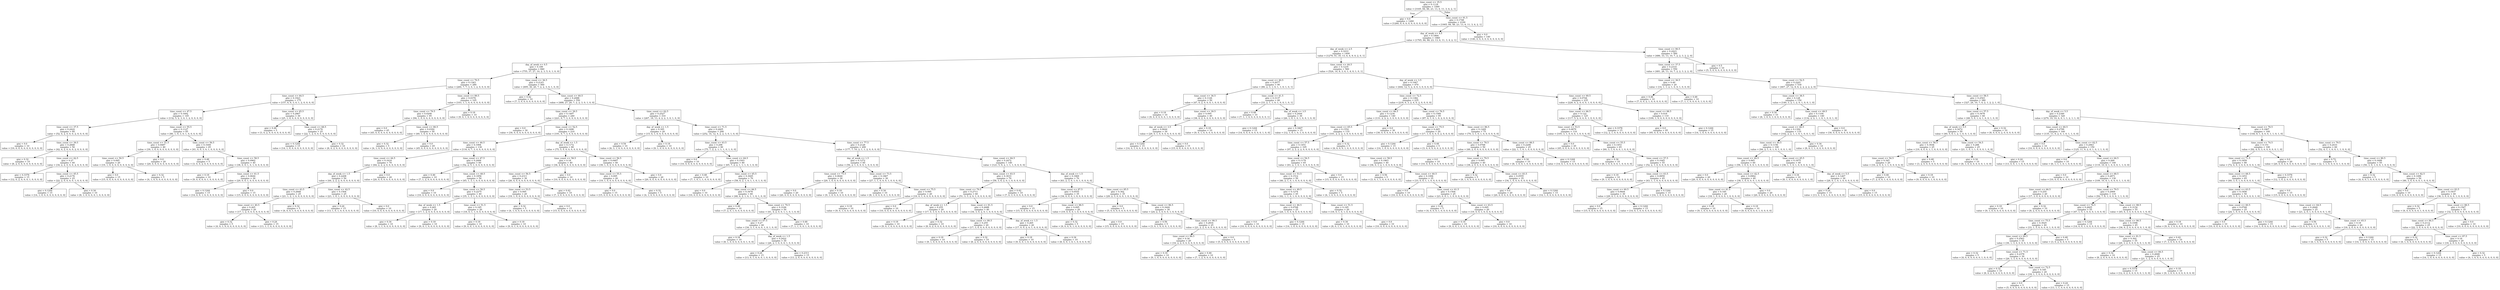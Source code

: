 digraph Tree {
node [shape=box] ;
0 [label="time_count <= 35.5\ngini = 0.1118\nsamples = 3360\nvalue = [3165, 84, 48, 23, 13, 6, 11, 3, 4, 2, 1]"] ;
1 [label="gini = 0.0\nsamples = 1260\nvalue = [1260, 0, 0, 0, 0, 0, 0, 0, 0, 0, 0]"] ;
0 -> 1 [labeldistance=2.5, labelangle=45, headlabel="True"] ;
2 [label="time_count <= 91.5\ngini = 0.1748\nsamples = 2100\nvalue = [1905, 84, 48, 23, 13, 6, 11, 3, 4, 2, 1]"] ;
0 -> 2 [labeldistance=2.5, labelangle=-45, headlabel="False"] ;
3 [label="day_of_week <= 4.5\ngini = 0.1864\nsamples = 1960\nvalue = [1765, 84, 48, 23, 13, 6, 11, 3, 4, 2, 1]"] ;
2 -> 3 ;
4 [label="day_of_week <= 2.5\ngini = 0.1633\nsamples = 1400\nvalue = [1279, 51, 35, 13, 6, 4, 9, 0, 2, 0, 1]"] ;
3 -> 4 ;
5 [label="day_of_week <= 0.5\ngini = 0.189\nsamples = 840\nvalue = [755, 37, 27, 10, 2, 3, 5, 0, 1, 0, 0]"] ;
4 -> 5 ;
6 [label="time_count <= 70.5\ngini = 0.1363\nsamples = 280\nvalue = [260, 7, 7, 3, 0, 1, 2, 0, 0, 0, 0]"] ;
5 -> 6 ;
7 [label="time_count <= 64.5\ngini = 0.1923\nsamples = 175\nvalue = [157, 6, 6, 3, 0, 1, 2, 0, 0, 0, 0]"] ;
6 -> 7 ;
8 [label="time_count <= 47.5\ngini = 0.1692\nsamples = 145\nvalue = [132, 5, 2, 3, 0, 1, 2, 0, 0, 0, 0]"] ;
7 -> 8 ;
9 [label="time_count <= 37.5\ngini = 0.2422\nsamples = 60\nvalue = [52, 4, 2, 0, 0, 0, 2, 0, 0, 0, 0]"] ;
8 -> 9 ;
10 [label="gini = 0.0\nsamples = 10\nvalue = [10, 0, 0, 0, 0, 0, 0, 0, 0, 0, 0]"] ;
9 -> 10 ;
11 [label="time_count <= 39.5\ngini = 0.2848\nsamples = 50\nvalue = [42, 4, 2, 0, 0, 0, 2, 0, 0, 0, 0]"] ;
9 -> 11 ;
12 [label="gini = 0.32\nsamples = 10\nvalue = [8, 2, 0, 0, 0, 0, 0, 0, 0, 0, 0]"] ;
11 -> 12 ;
13 [label="time_count <= 42.5\ngini = 0.27\nsamples = 40\nvalue = [34, 2, 2, 0, 0, 0, 2, 0, 0, 0, 0]"] ;
11 -> 13 ;
14 [label="gini = 0.3378\nsamples = 15\nvalue = [12, 0, 2, 0, 0, 0, 1, 0, 0, 0, 0]"] ;
13 -> 14 ;
15 [label="time_count <= 45.5\ngini = 0.2176\nsamples = 25\nvalue = [22, 2, 0, 0, 0, 0, 1, 0, 0, 0, 0]"] ;
13 -> 15 ;
16 [label="gini = 0.1244\nsamples = 15\nvalue = [14, 1, 0, 0, 0, 0, 0, 0, 0, 0, 0]"] ;
15 -> 16 ;
17 [label="gini = 0.34\nsamples = 10\nvalue = [8, 1, 0, 0, 0, 0, 1, 0, 0, 0, 0]"] ;
15 -> 17 ;
18 [label="time_count <= 55.5\ngini = 0.1127\nsamples = 85\nvalue = [80, 1, 0, 3, 0, 1, 0, 0, 0, 0, 0]"] ;
8 -> 18 ;
19 [label="time_count <= 51.5\ngini = 0.0487\nsamples = 40\nvalue = [39, 1, 0, 0, 0, 0, 0, 0, 0, 0, 0]"] ;
18 -> 19 ;
20 [label="time_count <= 50.5\ngini = 0.095\nsamples = 20\nvalue = [19, 1, 0, 0, 0, 0, 0, 0, 0, 0, 0]"] ;
19 -> 20 ;
21 [label="gini = 0.0\nsamples = 15\nvalue = [15, 0, 0, 0, 0, 0, 0, 0, 0, 0, 0]"] ;
20 -> 21 ;
22 [label="gini = 0.32\nsamples = 5\nvalue = [4, 1, 0, 0, 0, 0, 0, 0, 0, 0, 0]"] ;
20 -> 22 ;
23 [label="gini = 0.0\nsamples = 20\nvalue = [20, 0, 0, 0, 0, 0, 0, 0, 0, 0, 0]"] ;
19 -> 23 ;
24 [label="time_count <= 56.5\ngini = 0.1649\nsamples = 45\nvalue = [41, 0, 0, 3, 0, 1, 0, 0, 0, 0, 0]"] ;
18 -> 24 ;
25 [label="gini = 0.48\nsamples = 5\nvalue = [3, 0, 0, 2, 0, 0, 0, 0, 0, 0, 0]"] ;
24 -> 25 ;
26 [label="time_count <= 58.5\ngini = 0.0962\nsamples = 40\nvalue = [38, 0, 0, 1, 0, 1, 0, 0, 0, 0, 0]"] ;
24 -> 26 ;
27 [label="gini = 0.18\nsamples = 10\nvalue = [9, 0, 0, 0, 0, 1, 0, 0, 0, 0, 0]"] ;
26 -> 27 ;
28 [label="time_count <= 61.5\ngini = 0.0644\nsamples = 30\nvalue = [29, 0, 0, 1, 0, 0, 0, 0, 0, 0, 0]"] ;
26 -> 28 ;
29 [label="gini = 0.1244\nsamples = 15\nvalue = [14, 0, 0, 1, 0, 0, 0, 0, 0, 0, 0]"] ;
28 -> 29 ;
30 [label="gini = 0.0\nsamples = 15\nvalue = [15, 0, 0, 0, 0, 0, 0, 0, 0, 0, 0]"] ;
28 -> 30 ;
31 [label="time_count <= 65.5\ngini = 0.2867\nsamples = 30\nvalue = [25, 1, 4, 0, 0, 0, 0, 0, 0, 0, 0]"] ;
7 -> 31 ;
32 [label="gini = 0.48\nsamples = 5\nvalue = [3, 0, 2, 0, 0, 0, 0, 0, 0, 0, 0]"] ;
31 -> 32 ;
33 [label="time_count <= 68.5\ngini = 0.2176\nsamples = 25\nvalue = [22, 1, 2, 0, 0, 0, 0, 0, 0, 0, 0]"] ;
31 -> 33 ;
34 [label="gini = 0.1244\nsamples = 15\nvalue = [14, 1, 0, 0, 0, 0, 0, 0, 0, 0, 0]"] ;
33 -> 34 ;
35 [label="gini = 0.32\nsamples = 10\nvalue = [8, 0, 2, 0, 0, 0, 0, 0, 0, 0, 0]"] ;
33 -> 35 ;
36 [label="time_count <= 89.5\ngini = 0.0376\nsamples = 105\nvalue = [103, 1, 1, 0, 0, 0, 0, 0, 0, 0, 0]"] ;
6 -> 36 ;
37 [label="time_count <= 79.5\ngini = 0.0208\nsamples = 95\nvalue = [94, 1, 0, 0, 0, 0, 0, 0, 0, 0, 0]"] ;
36 -> 37 ;
38 [label="gini = 0.0\nsamples = 45\nvalue = [45, 0, 0, 0, 0, 0, 0, 0, 0, 0, 0]"] ;
37 -> 38 ;
39 [label="time_count <= 80.5\ngini = 0.0392\nsamples = 50\nvalue = [49, 1, 0, 0, 0, 0, 0, 0, 0, 0, 0]"] ;
37 -> 39 ;
40 [label="gini = 0.32\nsamples = 5\nvalue = [4, 1, 0, 0, 0, 0, 0, 0, 0, 0, 0]"] ;
39 -> 40 ;
41 [label="gini = 0.0\nsamples = 45\nvalue = [45, 0, 0, 0, 0, 0, 0, 0, 0, 0, 0]"] ;
39 -> 41 ;
42 [label="gini = 0.18\nsamples = 10\nvalue = [9, 0, 1, 0, 0, 0, 0, 0, 0, 0, 0]"] ;
36 -> 42 ;
43 [label="time_count <= 36.5\ngini = 0.2143\nsamples = 560\nvalue = [495, 30, 20, 7, 2, 2, 3, 0, 1, 0, 0]"] ;
5 -> 43 ;
44 [label="gini = 0.42\nsamples = 10\nvalue = [7, 3, 0, 0, 0, 0, 0, 0, 0, 0, 0]"] ;
43 -> 44 ;
45 [label="time_count <= 60.5\ngini = 0.2088\nsamples = 550\nvalue = [488, 27, 20, 7, 2, 2, 3, 0, 1, 0, 0]"] ;
43 -> 45 ;
46 [label="time_count <= 39.5\ngini = 0.1497\nsamples = 240\nvalue = [221, 9, 7, 3, 0, 0, 0, 0, 0, 0, 0]"] ;
45 -> 46 ;
47 [label="gini = 0.0\nsamples = 30\nvalue = [30, 0, 0, 0, 0, 0, 0, 0, 0, 0, 0]"] ;
46 -> 47 ;
48 [label="time_count <= 52.5\ngini = 0.1696\nsamples = 210\nvalue = [191, 9, 7, 3, 0, 0, 0, 0, 0, 0, 0]"] ;
46 -> 48 ;
49 [label="time_count <= 46.5\ngini = 0.1994\nsamples = 130\nvalue = [116, 4, 7, 3, 0, 0, 0, 0, 0, 0, 0]"] ;
48 -> 49 ;
50 [label="time_count <= 44.5\ngini = 0.1616\nsamples = 70\nvalue = [64, 2, 2, 2, 0, 0, 0, 0, 0, 0, 0]"] ;
49 -> 50 ;
51 [label="day_of_week <= 1.5\ngini = 0.2208\nsamples = 50\nvalue = [44, 2, 2, 2, 0, 0, 0, 0, 0, 0, 0]"] ;
50 -> 51 ;
52 [label="time_count <= 43.5\ngini = 0.2848\nsamples = 25\nvalue = [21, 1, 2, 1, 0, 0, 0, 0, 0, 0, 0]"] ;
51 -> 52 ;
53 [label="time_count <= 40.5\ngini = 0.265\nsamples = 20\nvalue = [17, 1, 2, 0, 0, 0, 0, 0, 0, 0, 0]"] ;
52 -> 53 ;
54 [label="gini = 0.32\nsamples = 5\nvalue = [4, 0, 1, 0, 0, 0, 0, 0, 0, 0, 0]"] ;
53 -> 54 ;
55 [label="gini = 0.24\nsamples = 15\nvalue = [13, 1, 1, 0, 0, 0, 0, 0, 0, 0, 0]"] ;
53 -> 55 ;
56 [label="gini = 0.32\nsamples = 5\nvalue = [4, 0, 0, 1, 0, 0, 0, 0, 0, 0, 0]"] ;
52 -> 56 ;
57 [label="time_count <= 42.5\ngini = 0.1504\nsamples = 25\nvalue = [23, 1, 0, 1, 0, 0, 0, 0, 0, 0, 0]"] ;
51 -> 57 ;
58 [label="gini = 0.24\nsamples = 15\nvalue = [13, 1, 0, 1, 0, 0, 0, 0, 0, 0, 0]"] ;
57 -> 58 ;
59 [label="gini = 0.0\nsamples = 10\nvalue = [10, 0, 0, 0, 0, 0, 0, 0, 0, 0, 0]"] ;
57 -> 59 ;
60 [label="gini = 0.0\nsamples = 20\nvalue = [20, 0, 0, 0, 0, 0, 0, 0, 0, 0, 0]"] ;
50 -> 60 ;
61 [label="time_count <= 47.5\ngini = 0.2406\nsamples = 60\nvalue = [52, 2, 5, 1, 0, 0, 0, 0, 0, 0, 0]"] ;
49 -> 61 ;
62 [label="gini = 0.46\nsamples = 10\nvalue = [7, 1, 2, 0, 0, 0, 0, 0, 0, 0, 0]"] ;
61 -> 62 ;
63 [label="time_count <= 48.5\ngini = 0.1856\nsamples = 50\nvalue = [45, 1, 3, 1, 0, 0, 0, 0, 0, 0, 0]"] ;
61 -> 63 ;
64 [label="gini = 0.0\nsamples = 10\nvalue = [10, 0, 0, 0, 0, 0, 0, 0, 0, 0, 0]"] ;
63 -> 64 ;
65 [label="time_count <= 50.5\ngini = 0.2275\nsamples = 40\nvalue = [35, 1, 3, 1, 0, 0, 0, 0, 0, 0, 0]"] ;
63 -> 65 ;
66 [label="day_of_week <= 1.5\ngini = 0.265\nsamples = 20\nvalue = [17, 1, 2, 0, 0, 0, 0, 0, 0, 0, 0]"] ;
65 -> 66 ;
67 [label="gini = 0.34\nsamples = 10\nvalue = [8, 1, 1, 0, 0, 0, 0, 0, 0, 0, 0]"] ;
66 -> 67 ;
68 [label="gini = 0.18\nsamples = 10\nvalue = [9, 0, 1, 0, 0, 0, 0, 0, 0, 0, 0]"] ;
66 -> 68 ;
69 [label="time_count <= 51.5\ngini = 0.185\nsamples = 20\nvalue = [18, 0, 1, 1, 0, 0, 0, 0, 0, 0, 0]"] ;
65 -> 69 ;
70 [label="gini = 0.18\nsamples = 10\nvalue = [9, 0, 0, 1, 0, 0, 0, 0, 0, 0, 0]"] ;
69 -> 70 ;
71 [label="gini = 0.18\nsamples = 10\nvalue = [9, 0, 1, 0, 0, 0, 0, 0, 0, 0, 0]"] ;
69 -> 71 ;
72 [label="day_of_week <= 1.5\ngini = 0.1172\nsamples = 80\nvalue = [75, 5, 0, 0, 0, 0, 0, 0, 0, 0, 0]"] ;
48 -> 72 ;
73 [label="time_count <= 58.5\ngini = 0.18\nsamples = 40\nvalue = [36, 4, 0, 0, 0, 0, 0, 0, 0, 0, 0]"] ;
72 -> 73 ;
74 [label="time_count <= 56.5\ngini = 0.2311\nsamples = 30\nvalue = [26, 4, 0, 0, 0, 0, 0, 0, 0, 0, 0]"] ;
73 -> 74 ;
75 [label="time_count <= 53.5\ngini = 0.095\nsamples = 20\nvalue = [19, 1, 0, 0, 0, 0, 0, 0, 0, 0, 0]"] ;
74 -> 75 ;
76 [label="gini = 0.32\nsamples = 5\nvalue = [4, 1, 0, 0, 0, 0, 0, 0, 0, 0, 0]"] ;
75 -> 76 ;
77 [label="gini = 0.0\nsamples = 15\nvalue = [15, 0, 0, 0, 0, 0, 0, 0, 0, 0, 0]"] ;
75 -> 77 ;
78 [label="gini = 0.42\nsamples = 10\nvalue = [7, 3, 0, 0, 0, 0, 0, 0, 0, 0, 0]"] ;
74 -> 78 ;
79 [label="gini = 0.0\nsamples = 10\nvalue = [10, 0, 0, 0, 0, 0, 0, 0, 0, 0, 0]"] ;
73 -> 79 ;
80 [label="time_count <= 56.5\ngini = 0.0487\nsamples = 40\nvalue = [39, 1, 0, 0, 0, 0, 0, 0, 0, 0, 0]"] ;
72 -> 80 ;
81 [label="time_count <= 55.5\ngini = 0.095\nsamples = 20\nvalue = [19, 1, 0, 0, 0, 0, 0, 0, 0, 0, 0]"] ;
80 -> 81 ;
82 [label="gini = 0.0\nsamples = 15\nvalue = [15, 0, 0, 0, 0, 0, 0, 0, 0, 0, 0]"] ;
81 -> 82 ;
83 [label="gini = 0.32\nsamples = 5\nvalue = [4, 1, 0, 0, 0, 0, 0, 0, 0, 0, 0]"] ;
81 -> 83 ;
84 [label="gini = 0.0\nsamples = 20\nvalue = [20, 0, 0, 0, 0, 0, 0, 0, 0, 0, 0]"] ;
80 -> 84 ;
85 [label="time_count <= 62.5\ngini = 0.2527\nsamples = 310\nvalue = [267, 18, 13, 4, 2, 2, 3, 0, 1, 0, 0]"] ;
45 -> 85 ;
86 [label="day_of_week <= 1.5\ngini = 0.395\nsamples = 20\nvalue = [15, 4, 1, 0, 0, 0, 0, 0, 0, 0, 0]"] ;
85 -> 86 ;
87 [label="gini = 0.54\nsamples = 10\nvalue = [6, 3, 1, 0, 0, 0, 0, 0, 0, 0, 0]"] ;
86 -> 87 ;
88 [label="gini = 0.18\nsamples = 10\nvalue = [9, 1, 0, 0, 0, 0, 0, 0, 0, 0, 0]"] ;
86 -> 88 ;
89 [label="time_count <= 71.5\ngini = 0.2405\nsamples = 290\nvalue = [252, 14, 12, 4, 2, 2, 3, 0, 1, 0, 0]"] ;
85 -> 89 ;
90 [label="time_count <= 63.5\ngini = 0.298\nsamples = 90\nvalue = [75, 7, 2, 2, 1, 1, 1, 0, 1, 0, 0]"] ;
89 -> 90 ;
91 [label="gini = 0.0\nsamples = 10\nvalue = [10, 0, 0, 0, 0, 0, 0, 0, 0, 0, 0]"] ;
90 -> 91 ;
92 [label="time_count <= 64.5\ngini = 0.3303\nsamples = 80\nvalue = [65, 7, 2, 2, 1, 1, 1, 0, 1, 0, 0]"] ;
90 -> 92 ;
93 [label="gini = 0.48\nsamples = 10\nvalue = [7, 1, 0, 1, 1, 0, 0, 0, 0, 0, 0]"] ;
92 -> 93 ;
94 [label="time_count <= 65.5\ngini = 0.3045\nsamples = 70\nvalue = [58, 6, 2, 1, 0, 1, 1, 0, 1, 0, 0]"] ;
92 -> 94 ;
95 [label="gini = 0.0\nsamples = 10\nvalue = [10, 0, 0, 0, 0, 0, 0, 0, 0, 0, 0]"] ;
94 -> 95 ;
96 [label="time_count <= 66.5\ngini = 0.3478\nsamples = 60\nvalue = [48, 6, 2, 1, 0, 1, 1, 0, 1, 0, 0]"] ;
94 -> 96 ;
97 [label="gini = 0.46\nsamples = 10\nvalue = [7, 2, 0, 1, 0, 0, 0, 0, 0, 0, 0]"] ;
96 -> 97 ;
98 [label="time_count <= 70.5\ngini = 0.3184\nsamples = 50\nvalue = [41, 4, 2, 0, 0, 1, 1, 0, 1, 0, 0]"] ;
96 -> 98 ;
99 [label="time_count <= 67.5\ngini = 0.27\nsamples = 40\nvalue = [34, 3, 1, 0, 0, 0, 1, 0, 1, 0, 0]"] ;
98 -> 99 ;
100 [label="gini = 0.34\nsamples = 10\nvalue = [8, 1, 0, 0, 0, 0, 0, 0, 1, 0, 0]"] ;
99 -> 100 ;
101 [label="day_of_week <= 1.5\ngini = 0.2422\nsamples = 30\nvalue = [26, 2, 1, 0, 0, 0, 1, 0, 0, 0, 0]"] ;
99 -> 101 ;
102 [label="gini = 0.24\nsamples = 15\nvalue = [13, 0, 1, 0, 0, 0, 1, 0, 0, 0, 0]"] ;
101 -> 102 ;
103 [label="gini = 0.2311\nsamples = 15\nvalue = [13, 2, 0, 0, 0, 0, 0, 0, 0, 0, 0]"] ;
101 -> 103 ;
104 [label="gini = 0.48\nsamples = 10\nvalue = [7, 1, 1, 0, 0, 1, 0, 0, 0, 0, 0]"] ;
98 -> 104 ;
105 [label="time_count <= 77.5\ngini = 0.2128\nsamples = 200\nvalue = [177, 7, 10, 2, 1, 1, 2, 0, 0, 0, 0]"] ;
89 -> 105 ;
106 [label="day_of_week <= 1.5\ngini = 0.1272\nsamples = 60\nvalue = [56, 2, 1, 0, 0, 0, 1, 0, 0, 0, 0]"] ;
105 -> 106 ;
107 [label="time_count <= 75.5\ngini = 0.0644\nsamples = 30\nvalue = [29, 1, 0, 0, 0, 0, 0, 0, 0, 0, 0]"] ;
106 -> 107 ;
108 [label="gini = 0.0\nsamples = 20\nvalue = [20, 0, 0, 0, 0, 0, 0, 0, 0, 0, 0]"] ;
107 -> 108 ;
109 [label="gini = 0.18\nsamples = 10\nvalue = [9, 1, 0, 0, 0, 0, 0, 0, 0, 0, 0]"] ;
107 -> 109 ;
110 [label="time_count <= 73.5\ngini = 0.1867\nsamples = 30\nvalue = [27, 1, 1, 0, 0, 0, 1, 0, 0, 0, 0]"] ;
106 -> 110 ;
111 [label="gini = 0.34\nsamples = 10\nvalue = [8, 1, 0, 0, 0, 0, 1, 0, 0, 0, 0]"] ;
110 -> 111 ;
112 [label="time_count <= 75.5\ngini = 0.095\nsamples = 20\nvalue = [19, 0, 1, 0, 0, 0, 0, 0, 0, 0, 0]"] ;
110 -> 112 ;
113 [label="gini = 0.18\nsamples = 10\nvalue = [9, 0, 1, 0, 0, 0, 0, 0, 0, 0, 0]"] ;
112 -> 113 ;
114 [label="gini = 0.0\nsamples = 10\nvalue = [10, 0, 0, 0, 0, 0, 0, 0, 0, 0, 0]"] ;
112 -> 114 ;
115 [label="time_count <= 84.5\ngini = 0.2472\nsamples = 140\nvalue = [121, 5, 9, 2, 1, 1, 1, 0, 0, 0, 0]"] ;
105 -> 115 ;
116 [label="time_count <= 83.5\ngini = 0.3033\nsamples = 70\nvalue = [58, 3, 6, 2, 0, 1, 0, 0, 0, 0, 0]"] ;
115 -> 116 ;
117 [label="time_count <= 79.5\ngini = 0.2711\nsamples = 60\nvalue = [51, 3, 3, 2, 0, 1, 0, 0, 0, 0, 0]"] ;
116 -> 117 ;
118 [label="day_of_week <= 1.5\ngini = 0.255\nsamples = 20\nvalue = [17, 0, 3, 0, 0, 0, 0, 0, 0, 0, 0]"] ;
117 -> 118 ;
119 [label="gini = 0.18\nsamples = 10\nvalue = [9, 0, 1, 0, 0, 0, 0, 0, 0, 0, 0]"] ;
118 -> 119 ;
120 [label="gini = 0.32\nsamples = 10\nvalue = [8, 0, 2, 0, 0, 0, 0, 0, 0, 0, 0]"] ;
118 -> 120 ;
121 [label="time_count <= 81.5\ngini = 0.2688\nsamples = 40\nvalue = [34, 3, 0, 2, 0, 1, 0, 0, 0, 0, 0]"] ;
117 -> 121 ;
122 [label="time_count <= 80.5\ngini = 0.255\nsamples = 20\nvalue = [17, 3, 0, 0, 0, 0, 0, 0, 0, 0, 0]"] ;
121 -> 122 ;
123 [label="gini = 0.18\nsamples = 10\nvalue = [9, 1, 0, 0, 0, 0, 0, 0, 0, 0, 0]"] ;
122 -> 123 ;
124 [label="gini = 0.32\nsamples = 10\nvalue = [8, 2, 0, 0, 0, 0, 0, 0, 0, 0, 0]"] ;
122 -> 124 ;
125 [label="day_of_week <= 1.5\ngini = 0.265\nsamples = 20\nvalue = [17, 0, 0, 2, 0, 1, 0, 0, 0, 0, 0]"] ;
121 -> 125 ;
126 [label="gini = 0.18\nsamples = 10\nvalue = [9, 0, 0, 1, 0, 0, 0, 0, 0, 0, 0]"] ;
125 -> 126 ;
127 [label="gini = 0.34\nsamples = 10\nvalue = [8, 0, 0, 1, 0, 1, 0, 0, 0, 0, 0]"] ;
125 -> 127 ;
128 [label="gini = 0.42\nsamples = 10\nvalue = [7, 0, 3, 0, 0, 0, 0, 0, 0, 0, 0]"] ;
116 -> 128 ;
129 [label="day_of_week <= 1.5\ngini = 0.1869\nsamples = 70\nvalue = [63, 2, 3, 0, 1, 0, 1, 0, 0, 0, 0]"] ;
115 -> 129 ;
130 [label="time_count <= 87.5\ngini = 0.0555\nsamples = 35\nvalue = [34, 0, 0, 0, 1, 0, 0, 0, 0, 0, 0]"] ;
129 -> 130 ;
131 [label="gini = 0.0\nsamples = 15\nvalue = [15, 0, 0, 0, 0, 0, 0, 0, 0, 0, 0]"] ;
130 -> 131 ;
132 [label="time_count <= 88.5\ngini = 0.095\nsamples = 20\nvalue = [19, 0, 0, 0, 1, 0, 0, 0, 0, 0, 0]"] ;
130 -> 132 ;
133 [label="gini = 0.32\nsamples = 5\nvalue = [4, 0, 0, 0, 1, 0, 0, 0, 0, 0, 0]"] ;
132 -> 133 ;
134 [label="gini = 0.0\nsamples = 15\nvalue = [15, 0, 0, 0, 0, 0, 0, 0, 0, 0, 0]"] ;
132 -> 134 ;
135 [label="time_count <= 85.5\ngini = 0.302\nsamples = 35\nvalue = [29, 2, 3, 0, 0, 0, 1, 0, 0, 0, 0]"] ;
129 -> 135 ;
136 [label="gini = 0.0\nsamples = 5\nvalue = [5, 0, 0, 0, 0, 0, 0, 0, 0, 0, 0]"] ;
135 -> 136 ;
137 [label="time_count <= 86.5\ngini = 0.3444\nsamples = 30\nvalue = [24, 2, 3, 0, 0, 0, 1, 0, 0, 0, 0]"] ;
135 -> 137 ;
138 [label="gini = 0.56\nsamples = 5\nvalue = [3, 0, 1, 0, 0, 0, 1, 0, 0, 0, 0]"] ;
137 -> 138 ;
139 [label="time_count <= 90.5\ngini = 0.2816\nsamples = 25\nvalue = [21, 2, 2, 0, 0, 0, 0, 0, 0, 0, 0]"] ;
137 -> 139 ;
140 [label="time_count <= 88.5\ngini = 0.34\nsamples = 20\nvalue = [16, 2, 2, 0, 0, 0, 0, 0, 0, 0, 0]"] ;
139 -> 140 ;
141 [label="gini = 0.18\nsamples = 10\nvalue = [9, 1, 0, 0, 0, 0, 0, 0, 0, 0, 0]"] ;
140 -> 141 ;
142 [label="gini = 0.46\nsamples = 10\nvalue = [7, 1, 2, 0, 0, 0, 0, 0, 0, 0, 0]"] ;
140 -> 142 ;
143 [label="gini = 0.0\nsamples = 5\nvalue = [5, 0, 0, 0, 0, 0, 0, 0, 0, 0, 0]"] ;
139 -> 143 ;
144 [label="time_count <= 44.5\ngini = 0.1235\nsamples = 560\nvalue = [524, 14, 8, 3, 4, 1, 4, 0, 1, 0, 1]"] ;
4 -> 144 ;
145 [label="time_count <= 40.5\ngini = 0.2077\nsamples = 90\nvalue = [80, 2, 3, 1, 0, 1, 1, 0, 1, 0, 1]"] ;
144 -> 145 ;
146 [label="time_count <= 36.5\ngini = 0.1144\nsamples = 50\nvalue = [47, 0, 2, 0, 0, 0, 1, 0, 0, 0, 0]"] ;
145 -> 146 ;
147 [label="gini = 0.18\nsamples = 10\nvalue = [9, 0, 0, 0, 0, 0, 1, 0, 0, 0, 0]"] ;
146 -> 147 ;
148 [label="time_count <= 39.5\ngini = 0.095\nsamples = 40\nvalue = [38, 0, 2, 0, 0, 0, 0, 0, 0, 0, 0]"] ;
146 -> 148 ;
149 [label="day_of_week <= 3.5\ngini = 0.0644\nsamples = 30\nvalue = [29, 0, 1, 0, 0, 0, 0, 0, 0, 0, 0]"] ;
148 -> 149 ;
150 [label="gini = 0.1244\nsamples = 15\nvalue = [14, 0, 1, 0, 0, 0, 0, 0, 0, 0, 0]"] ;
149 -> 150 ;
151 [label="gini = 0.0\nsamples = 15\nvalue = [15, 0, 0, 0, 0, 0, 0, 0, 0, 0, 0]"] ;
149 -> 151 ;
152 [label="gini = 0.18\nsamples = 10\nvalue = [9, 0, 1, 0, 0, 0, 0, 0, 0, 0, 0]"] ;
148 -> 152 ;
153 [label="time_count <= 41.5\ngini = 0.3137\nsamples = 40\nvalue = [33, 2, 1, 1, 0, 1, 0, 0, 1, 0, 1]"] ;
145 -> 153 ;
154 [label="gini = 0.48\nsamples = 10\nvalue = [7, 1, 1, 0, 0, 0, 0, 0, 0, 0, 1]"] ;
153 -> 154 ;
155 [label="day_of_week <= 3.5\ngini = 0.2444\nsamples = 30\nvalue = [26, 1, 0, 1, 0, 1, 0, 0, 1, 0, 0]"] ;
153 -> 155 ;
156 [label="gini = 0.1244\nsamples = 15\nvalue = [14, 0, 0, 0, 0, 0, 0, 0, 1, 0, 0]"] ;
155 -> 156 ;
157 [label="gini = 0.3467\nsamples = 15\nvalue = [12, 1, 0, 1, 0, 1, 0, 0, 0, 0, 0]"] ;
155 -> 157 ;
158 [label="day_of_week <= 3.5\ngini = 0.1067\nsamples = 470\nvalue = [444, 12, 5, 2, 4, 0, 3, 0, 0, 0, 0]"] ;
144 -> 158 ;
159 [label="time_count <= 72.5\ngini = 0.1382\nsamples = 235\nvalue = [218, 6, 3, 2, 4, 0, 2, 0, 0, 0, 0]"] ;
158 -> 159 ;
160 [label="time_count <= 66.5\ngini = 0.1234\nsamples = 140\nvalue = [131, 2, 2, 2, 3, 0, 0, 0, 0, 0, 0]"] ;
159 -> 160 ;
161 [label="time_count <= 65.5\ngini = 0.1552\nsamples = 110\nvalue = [101, 2, 2, 2, 3, 0, 0, 0, 0, 0, 0]"] ;
160 -> 161 ;
162 [label="time_count <= 57.5\ngini = 0.1451\nsamples = 105\nvalue = [97, 2, 2, 2, 2, 0, 0, 0, 0, 0, 0]"] ;
161 -> 162 ;
163 [label="time_count <= 54.5\ngini = 0.1179\nsamples = 65\nvalue = [61, 2, 1, 0, 1, 0, 0, 0, 0, 0, 0]"] ;
162 -> 163 ;
164 [label="time_count <= 53.5\ngini = 0.1512\nsamples = 50\nvalue = [46, 2, 1, 0, 1, 0, 0, 0, 0, 0, 0]"] ;
163 -> 164 ;
165 [label="time_count <= 49.5\ngini = 0.1274\nsamples = 45\nvalue = [42, 1, 1, 0, 1, 0, 0, 0, 0, 0, 0]"] ;
164 -> 165 ;
166 [label="time_count <= 46.5\ngini = 0.0768\nsamples = 25\nvalue = [24, 1, 0, 0, 0, 0, 0, 0, 0, 0, 0]"] ;
165 -> 166 ;
167 [label="gini = 0.0\nsamples = 10\nvalue = [10, 0, 0, 0, 0, 0, 0, 0, 0, 0, 0]"] ;
166 -> 167 ;
168 [label="gini = 0.1244\nsamples = 15\nvalue = [14, 1, 0, 0, 0, 0, 0, 0, 0, 0, 0]"] ;
166 -> 168 ;
169 [label="time_count <= 51.5\ngini = 0.185\nsamples = 20\nvalue = [18, 0, 1, 0, 1, 0, 0, 0, 0, 0, 0]"] ;
165 -> 169 ;
170 [label="gini = 0.34\nsamples = 10\nvalue = [8, 0, 1, 0, 1, 0, 0, 0, 0, 0, 0]"] ;
169 -> 170 ;
171 [label="gini = 0.0\nsamples = 10\nvalue = [10, 0, 0, 0, 0, 0, 0, 0, 0, 0, 0]"] ;
169 -> 171 ;
172 [label="gini = 0.32\nsamples = 5\nvalue = [4, 1, 0, 0, 0, 0, 0, 0, 0, 0, 0]"] ;
164 -> 172 ;
173 [label="gini = 0.0\nsamples = 15\nvalue = [15, 0, 0, 0, 0, 0, 0, 0, 0, 0, 0]"] ;
163 -> 173 ;
174 [label="time_count <= 58.5\ngini = 0.1863\nsamples = 40\nvalue = [36, 0, 1, 2, 1, 0, 0, 0, 0, 0, 0]"] ;
162 -> 174 ;
175 [label="gini = 0.56\nsamples = 5\nvalue = [3, 0, 1, 1, 0, 0, 0, 0, 0, 0, 0]"] ;
174 -> 175 ;
176 [label="time_count <= 60.5\ngini = 0.1094\nsamples = 35\nvalue = [33, 0, 0, 1, 1, 0, 0, 0, 0, 0, 0]"] ;
174 -> 176 ;
177 [label="gini = 0.0\nsamples = 10\nvalue = [10, 0, 0, 0, 0, 0, 0, 0, 0, 0, 0]"] ;
176 -> 177 ;
178 [label="time_count <= 61.5\ngini = 0.1504\nsamples = 25\nvalue = [23, 0, 0, 1, 1, 0, 0, 0, 0, 0, 0]"] ;
176 -> 178 ;
179 [label="gini = 0.32\nsamples = 5\nvalue = [4, 0, 0, 0, 1, 0, 0, 0, 0, 0, 0]"] ;
178 -> 179 ;
180 [label="time_count <= 63.5\ngini = 0.095\nsamples = 20\nvalue = [19, 0, 0, 1, 0, 0, 0, 0, 0, 0, 0]"] ;
178 -> 180 ;
181 [label="gini = 0.18\nsamples = 10\nvalue = [9, 0, 0, 1, 0, 0, 0, 0, 0, 0, 0]"] ;
180 -> 181 ;
182 [label="gini = 0.0\nsamples = 10\nvalue = [10, 0, 0, 0, 0, 0, 0, 0, 0, 0, 0]"] ;
180 -> 182 ;
183 [label="gini = 0.32\nsamples = 5\nvalue = [4, 0, 0, 0, 1, 0, 0, 0, 0, 0, 0]"] ;
161 -> 183 ;
184 [label="gini = 0.0\nsamples = 30\nvalue = [30, 0, 0, 0, 0, 0, 0, 0, 0, 0, 0]"] ;
160 -> 184 ;
185 [label="time_count <= 76.5\ngini = 0.1589\nsamples = 95\nvalue = [87, 4, 1, 0, 1, 0, 2, 0, 0, 0, 0]"] ;
159 -> 185 ;
186 [label="time_count <= 75.5\ngini = 0.265\nsamples = 20\nvalue = [17, 1, 0, 0, 0, 0, 2, 0, 0, 0, 0]"] ;
185 -> 186 ;
187 [label="gini = 0.1244\nsamples = 15\nvalue = [14, 1, 0, 0, 0, 0, 0, 0, 0, 0, 0]"] ;
186 -> 187 ;
188 [label="gini = 0.48\nsamples = 5\nvalue = [3, 0, 0, 0, 0, 0, 2, 0, 0, 0, 0]"] ;
186 -> 188 ;
189 [label="time_count <= 86.5\ngini = 0.1269\nsamples = 75\nvalue = [70, 3, 1, 0, 1, 0, 0, 0, 0, 0, 0]"] ;
185 -> 189 ;
190 [label="time_count <= 78.5\ngini = 0.0768\nsamples = 50\nvalue = [48, 2, 0, 0, 0, 0, 0, 0, 0, 0, 0]"] ;
189 -> 190 ;
191 [label="gini = 0.0\nsamples = 10\nvalue = [10, 0, 0, 0, 0, 0, 0, 0, 0, 0, 0]"] ;
190 -> 191 ;
192 [label="time_count <= 79.5\ngini = 0.095\nsamples = 40\nvalue = [38, 2, 0, 0, 0, 0, 0, 0, 0, 0, 0]"] ;
190 -> 192 ;
193 [label="gini = 0.32\nsamples = 5\nvalue = [4, 1, 0, 0, 0, 0, 0, 0, 0, 0, 0]"] ;
192 -> 193 ;
194 [label="time_count <= 83.5\ngini = 0.0555\nsamples = 35\nvalue = [34, 1, 0, 0, 0, 0, 0, 0, 0, 0, 0]"] ;
192 -> 194 ;
195 [label="gini = 0.0\nsamples = 20\nvalue = [20, 0, 0, 0, 0, 0, 0, 0, 0, 0, 0]"] ;
194 -> 195 ;
196 [label="gini = 0.1244\nsamples = 15\nvalue = [14, 1, 0, 0, 0, 0, 0, 0, 0, 0, 0]"] ;
194 -> 196 ;
197 [label="time_count <= 88.5\ngini = 0.2208\nsamples = 25\nvalue = [22, 1, 1, 0, 1, 0, 0, 0, 0, 0, 0]"] ;
189 -> 197 ;
198 [label="gini = 0.34\nsamples = 10\nvalue = [8, 1, 0, 0, 1, 0, 0, 0, 0, 0, 0]"] ;
197 -> 198 ;
199 [label="gini = 0.1244\nsamples = 15\nvalue = [14, 0, 1, 0, 0, 0, 0, 0, 0, 0, 0]"] ;
197 -> 199 ;
200 [label="time_count <= 69.5\ngini = 0.0744\nsamples = 235\nvalue = [226, 6, 2, 0, 0, 0, 1, 0, 0, 0, 0]"] ;
158 -> 200 ;
201 [label="time_count <= 66.5\ngini = 0.122\nsamples = 125\nvalue = [117, 5, 2, 0, 0, 0, 1, 0, 0, 0, 0]"] ;
200 -> 201 ;
202 [label="time_count <= 53.5\ngini = 0.0879\nsamples = 110\nvalue = [105, 3, 1, 0, 0, 0, 1, 0, 0, 0, 0]"] ;
201 -> 202 ;
203 [label="gini = 0.0\nsamples = 45\nvalue = [45, 0, 0, 0, 0, 0, 0, 0, 0, 0, 0]"] ;
202 -> 203 ;
204 [label="time_count <= 55.5\ngini = 0.1453\nsamples = 65\nvalue = [60, 3, 1, 0, 0, 0, 1, 0, 0, 0, 0]"] ;
202 -> 204 ;
205 [label="gini = 0.34\nsamples = 10\nvalue = [8, 1, 0, 0, 0, 0, 1, 0, 0, 0, 0]"] ;
204 -> 205 ;
206 [label="time_count <= 57.5\ngini = 0.1045\nsamples = 55\nvalue = [52, 2, 1, 0, 0, 0, 0, 0, 0, 0, 0]"] ;
204 -> 206 ;
207 [label="gini = 0.18\nsamples = 10\nvalue = [9, 1, 0, 0, 0, 0, 0, 0, 0, 0, 0]"] ;
206 -> 207 ;
208 [label="time_count <= 63.5\ngini = 0.0859\nsamples = 45\nvalue = [43, 1, 1, 0, 0, 0, 0, 0, 0, 0, 0]"] ;
206 -> 208 ;
209 [label="time_count <= 60.5\ngini = 0.0644\nsamples = 30\nvalue = [29, 0, 1, 0, 0, 0, 0, 0, 0, 0, 0]"] ;
208 -> 209 ;
210 [label="gini = 0.0\nsamples = 15\nvalue = [15, 0, 0, 0, 0, 0, 0, 0, 0, 0, 0]"] ;
209 -> 210 ;
211 [label="gini = 0.1244\nsamples = 15\nvalue = [14, 0, 1, 0, 0, 0, 0, 0, 0, 0, 0]"] ;
209 -> 211 ;
212 [label="gini = 0.1244\nsamples = 15\nvalue = [14, 1, 0, 0, 0, 0, 0, 0, 0, 0, 0]"] ;
208 -> 212 ;
213 [label="gini = 0.3378\nsamples = 15\nvalue = [12, 2, 1, 0, 0, 0, 0, 0, 0, 0, 0]"] ;
201 -> 213 ;
214 [label="time_count <= 88.5\ngini = 0.018\nsamples = 110\nvalue = [109, 1, 0, 0, 0, 0, 0, 0, 0, 0, 0]"] ;
200 -> 214 ;
215 [label="gini = 0.0\nsamples = 95\nvalue = [95, 0, 0, 0, 0, 0, 0, 0, 0, 0, 0]"] ;
214 -> 215 ;
216 [label="gini = 0.1244\nsamples = 15\nvalue = [14, 1, 0, 0, 0, 0, 0, 0, 0, 0, 0]"] ;
214 -> 216 ;
217 [label="time_count <= 90.5\ngini = 0.2423\nsamples = 560\nvalue = [486, 33, 13, 10, 7, 2, 2, 3, 2, 2, 0]"] ;
3 -> 217 ;
218 [label="time_count <= 37.5\ngini = 0.2314\nsamples = 550\nvalue = [481, 28, 13, 10, 7, 2, 2, 3, 2, 2, 0]"] ;
217 -> 218 ;
219 [label="time_count <= 36.5\ngini = 0.49\nsamples = 20\nvalue = [14, 1, 1, 2, 1, 0, 0, 1, 0, 0, 0]"] ;
218 -> 219 ;
220 [label="gini = 0.46\nsamples = 10\nvalue = [7, 0, 0, 2, 1, 0, 0, 0, 0, 0, 0]"] ;
219 -> 220 ;
221 [label="gini = 0.48\nsamples = 10\nvalue = [7, 1, 1, 0, 0, 0, 0, 1, 0, 0, 0]"] ;
219 -> 221 ;
222 [label="time_count <= 52.5\ngini = 0.2201\nsamples = 530\nvalue = [467, 27, 12, 8, 6, 2, 2, 2, 2, 2, 0]"] ;
218 -> 222 ;
223 [label="time_count <= 38.5\ngini = 0.128\nsamples = 150\nvalue = [140, 3, 2, 1, 2, 0, 1, 0, 0, 1, 0]"] ;
222 -> 223 ;
224 [label="gini = 0.34\nsamples = 10\nvalue = [8, 1, 0, 0, 1, 0, 0, 0, 0, 0, 0]"] ;
223 -> 224 ;
225 [label="time_count <= 49.5\ngini = 0.1104\nsamples = 140\nvalue = [132, 2, 2, 1, 1, 0, 1, 0, 0, 1, 0]"] ;
223 -> 225 ;
226 [label="time_count <= 48.5\ngini = 0.1392\nsamples = 110\nvalue = [102, 2, 2, 1, 1, 0, 1, 0, 0, 1, 0]"] ;
225 -> 226 ;
227 [label="time_count <= 44.5\ngini = 0.1156\nsamples = 100\nvalue = [94, 2, 1, 0, 1, 0, 1, 0, 0, 1, 0]"] ;
226 -> 227 ;
228 [label="time_count <= 40.5\ngini = 0.065\nsamples = 60\nvalue = [58, 1, 0, 0, 0, 0, 1, 0, 0, 0, 0]"] ;
227 -> 228 ;
229 [label="gini = 0.0\nsamples = 20\nvalue = [20, 0, 0, 0, 0, 0, 0, 0, 0, 0, 0]"] ;
228 -> 229 ;
230 [label="time_count <= 42.5\ngini = 0.0962\nsamples = 40\nvalue = [38, 1, 0, 0, 0, 0, 1, 0, 0, 0, 0]"] ;
228 -> 230 ;
231 [label="time_count <= 41.5\ngini = 0.185\nsamples = 20\nvalue = [18, 1, 0, 0, 0, 0, 1, 0, 0, 0, 0]"] ;
230 -> 231 ;
232 [label="gini = 0.18\nsamples = 10\nvalue = [9, 1, 0, 0, 0, 0, 0, 0, 0, 0, 0]"] ;
231 -> 232 ;
233 [label="gini = 0.18\nsamples = 10\nvalue = [9, 0, 0, 0, 0, 0, 1, 0, 0, 0, 0]"] ;
231 -> 233 ;
234 [label="gini = 0.0\nsamples = 20\nvalue = [20, 0, 0, 0, 0, 0, 0, 0, 0, 0, 0]"] ;
230 -> 234 ;
235 [label="time_count <= 45.5\ngini = 0.1875\nsamples = 40\nvalue = [36, 1, 1, 0, 1, 0, 0, 0, 0, 1, 0]"] ;
227 -> 235 ;
236 [label="gini = 0.34\nsamples = 10\nvalue = [8, 1, 0, 0, 0, 0, 0, 0, 0, 1, 0]"] ;
235 -> 236 ;
237 [label="day_of_week <= 5.5\ngini = 0.1267\nsamples = 30\nvalue = [28, 0, 1, 0, 1, 0, 0, 0, 0, 0, 0]"] ;
235 -> 237 ;
238 [label="gini = 0.24\nsamples = 15\nvalue = [13, 0, 1, 0, 1, 0, 0, 0, 0, 0, 0]"] ;
237 -> 238 ;
239 [label="gini = 0.0\nsamples = 15\nvalue = [15, 0, 0, 0, 0, 0, 0, 0, 0, 0, 0]"] ;
237 -> 239 ;
240 [label="gini = 0.34\nsamples = 10\nvalue = [8, 0, 1, 1, 0, 0, 0, 0, 0, 0, 0]"] ;
226 -> 240 ;
241 [label="gini = 0.0\nsamples = 30\nvalue = [30, 0, 0, 0, 0, 0, 0, 0, 0, 0, 0]"] ;
225 -> 241 ;
242 [label="time_count <= 58.5\ngini = 0.2543\nsamples = 380\nvalue = [327, 24, 10, 7, 4, 2, 1, 2, 2, 1, 0]"] ;
222 -> 242 ;
243 [label="time_count <= 57.5\ngini = 0.3478\nsamples = 60\nvalue = [48, 5, 0, 1, 4, 1, 0, 0, 1, 0, 0]"] ;
242 -> 243 ;
244 [label="day_of_week <= 5.5\ngini = 0.3472\nsamples = 50\nvalue = [40, 5, 0, 1, 2, 1, 0, 0, 1, 0, 0]"] ;
243 -> 244 ;
245 [label="time_count <= 56.5\ngini = 0.3936\nsamples = 25\nvalue = [19, 4, 0, 0, 1, 1, 0, 0, 0, 0, 0]"] ;
244 -> 245 ;
246 [label="time_count <= 54.5\ngini = 0.345\nsamples = 20\nvalue = [16, 2, 0, 0, 1, 1, 0, 0, 0, 0, 0]"] ;
245 -> 246 ;
247 [label="gini = 0.46\nsamples = 10\nvalue = [7, 2, 0, 0, 1, 0, 0, 0, 0, 0, 0]"] ;
246 -> 247 ;
248 [label="gini = 0.18\nsamples = 10\nvalue = [9, 0, 0, 0, 0, 1, 0, 0, 0, 0, 0]"] ;
246 -> 248 ;
249 [label="gini = 0.48\nsamples = 5\nvalue = [3, 2, 0, 0, 0, 0, 0, 0, 0, 0, 0]"] ;
245 -> 249 ;
250 [label="time_count <= 54.5\ngini = 0.288\nsamples = 25\nvalue = [21, 1, 0, 1, 1, 0, 0, 0, 1, 0, 0]"] ;
244 -> 250 ;
251 [label="gini = 0.34\nsamples = 10\nvalue = [8, 1, 0, 0, 0, 0, 0, 0, 1, 0, 0]"] ;
250 -> 251 ;
252 [label="gini = 0.24\nsamples = 15\nvalue = [13, 0, 0, 1, 1, 0, 0, 0, 0, 0, 0]"] ;
250 -> 252 ;
253 [label="gini = 0.32\nsamples = 10\nvalue = [8, 0, 0, 0, 2, 0, 0, 0, 0, 0, 0]"] ;
243 -> 253 ;
254 [label="day_of_week <= 5.5\ngini = 0.2349\nsamples = 320\nvalue = [279, 19, 10, 6, 0, 1, 1, 2, 1, 1, 0]"] ;
242 -> 254 ;
255 [label="time_count <= 60.5\ngini = 0.2799\nsamples = 160\nvalue = [135, 11, 9, 2, 0, 1, 0, 1, 1, 0, 0]"] ;
254 -> 255 ;
256 [label="gini = 0.0\nsamples = 10\nvalue = [10, 0, 0, 0, 0, 0, 0, 0, 0, 0, 0]"] ;
255 -> 256 ;
257 [label="time_count <= 62.5\ngini = 0.2963\nsamples = 150\nvalue = [125, 11, 9, 2, 0, 1, 0, 1, 1, 0, 0]"] ;
255 -> 257 ;
258 [label="gini = 0.6\nsamples = 10\nvalue = [6, 1, 1, 1, 0, 1, 0, 0, 0, 0, 0]"] ;
257 -> 258 ;
259 [label="time_count <= 64.5\ngini = 0.269\nsamples = 140\nvalue = [119, 10, 8, 1, 0, 0, 0, 1, 1, 0, 0]"] ;
257 -> 259 ;
260 [label="gini = 0.0\nsamples = 10\nvalue = [10, 0, 0, 0, 0, 0, 0, 0, 0, 0, 0]"] ;
259 -> 260 ;
261 [label="time_count <= 68.5\ngini = 0.2871\nsamples = 130\nvalue = [109, 10, 8, 1, 0, 0, 0, 1, 1, 0, 0]"] ;
259 -> 261 ;
262 [label="time_count <= 66.5\ngini = 0.255\nsamples = 20\nvalue = [17, 3, 0, 0, 0, 0, 0, 0, 0, 0, 0]"] ;
261 -> 262 ;
263 [label="gini = 0.18\nsamples = 10\nvalue = [9, 1, 0, 0, 0, 0, 0, 0, 0, 0, 0]"] ;
262 -> 263 ;
264 [label="gini = 0.32\nsamples = 10\nvalue = [8, 2, 0, 0, 0, 0, 0, 0, 0, 0, 0]"] ;
262 -> 264 ;
265 [label="time_count <= 79.5\ngini = 0.2909\nsamples = 110\nvalue = [92, 7, 8, 1, 0, 0, 0, 1, 1, 0, 0]"] ;
261 -> 265 ;
266 [label="time_count <= 76.5\ngini = 0.2605\nsamples = 55\nvalue = [47, 1, 5, 1, 0, 0, 0, 1, 0, 0, 0]"] ;
265 -> 266 ;
267 [label="time_count <= 75.5\ngini = 0.3025\nsamples = 40\nvalue = [33, 1, 5, 0, 0, 0, 0, 1, 0, 0, 0]"] ;
266 -> 267 ;
268 [label="time_count <= 69.5\ngini = 0.2563\nsamples = 35\nvalue = [30, 1, 3, 0, 0, 0, 0, 1, 0, 0, 0]"] ;
267 -> 268 ;
269 [label="gini = 0.32\nsamples = 5\nvalue = [4, 0, 0, 0, 0, 0, 0, 1, 0, 0, 0]"] ;
268 -> 269 ;
270 [label="time_count <= 71.5\ngini = 0.2378\nsamples = 30\nvalue = [26, 1, 3, 0, 0, 0, 0, 0, 0, 0, 0]"] ;
268 -> 270 ;
271 [label="gini = 0.32\nsamples = 10\nvalue = [8, 0, 2, 0, 0, 0, 0, 0, 0, 0, 0]"] ;
270 -> 271 ;
272 [label="time_count <= 72.5\ngini = 0.185\nsamples = 20\nvalue = [18, 1, 1, 0, 0, 0, 0, 0, 0, 0, 0]"] ;
270 -> 272 ;
273 [label="gini = 0.0\nsamples = 5\nvalue = [5, 0, 0, 0, 0, 0, 0, 0, 0, 0, 0]"] ;
272 -> 273 ;
274 [label="gini = 0.24\nsamples = 15\nvalue = [13, 1, 1, 0, 0, 0, 0, 0, 0, 0, 0]"] ;
272 -> 274 ;
275 [label="gini = 0.48\nsamples = 5\nvalue = [3, 0, 2, 0, 0, 0, 0, 0, 0, 0, 0]"] ;
267 -> 275 ;
276 [label="gini = 0.1244\nsamples = 15\nvalue = [14, 0, 0, 1, 0, 0, 0, 0, 0, 0, 0]"] ;
266 -> 276 ;
277 [label="time_count <= 88.5\ngini = 0.3154\nsamples = 55\nvalue = [45, 6, 3, 0, 0, 0, 0, 0, 1, 0, 0]"] ;
265 -> 277 ;
278 [label="time_count <= 86.5\ngini = 0.3398\nsamples = 45\nvalue = [36, 6, 2, 0, 0, 0, 0, 0, 1, 0, 0]"] ;
277 -> 278 ;
279 [label="time_count <= 81.5\ngini = 0.302\nsamples = 35\nvalue = [29, 3, 2, 0, 0, 0, 0, 0, 1, 0, 0]"] ;
278 -> 279 ;
280 [label="gini = 0.32\nsamples = 10\nvalue = [8, 2, 0, 0, 0, 0, 0, 0, 0, 0, 0]"] ;
279 -> 280 ;
281 [label="time_count <= 84.5\ngini = 0.2848\nsamples = 25\nvalue = [21, 1, 2, 0, 0, 0, 0, 0, 1, 0, 0]"] ;
279 -> 281 ;
282 [label="gini = 0.3378\nsamples = 15\nvalue = [12, 0, 2, 0, 0, 0, 0, 0, 1, 0, 0]"] ;
281 -> 282 ;
283 [label="gini = 0.18\nsamples = 10\nvalue = [9, 1, 0, 0, 0, 0, 0, 0, 0, 0, 0]"] ;
281 -> 283 ;
284 [label="gini = 0.42\nsamples = 10\nvalue = [7, 3, 0, 0, 0, 0, 0, 0, 0, 0, 0]"] ;
278 -> 284 ;
285 [label="gini = 0.18\nsamples = 10\nvalue = [9, 0, 1, 0, 0, 0, 0, 0, 0, 0, 0]"] ;
277 -> 285 ;
286 [label="time_count <= 78.5\ngini = 0.1867\nsamples = 160\nvalue = [144, 8, 1, 4, 0, 0, 1, 1, 0, 1, 0]"] ;
254 -> 286 ;
287 [label="time_count <= 74.5\ngini = 0.151\nsamples = 100\nvalue = [92, 4, 0, 3, 0, 0, 0, 0, 0, 1, 0]"] ;
286 -> 287 ;
288 [label="time_count <= 71.5\ngini = 0.1859\nsamples = 80\nvalue = [72, 4, 0, 3, 0, 0, 0, 0, 0, 1, 0]"] ;
287 -> 288 ;
289 [label="time_count <= 68.5\ngini = 0.1453\nsamples = 65\nvalue = [60, 3, 0, 1, 0, 0, 0, 0, 0, 1, 0]"] ;
288 -> 289 ;
290 [label="time_count <= 63.5\ngini = 0.1856\nsamples = 50\nvalue = [45, 3, 0, 1, 0, 0, 0, 0, 0, 1, 0]"] ;
289 -> 290 ;
291 [label="time_count <= 60.5\ngini = 0.0768\nsamples = 25\nvalue = [24, 1, 0, 0, 0, 0, 0, 0, 0, 0, 0]"] ;
290 -> 291 ;
292 [label="gini = 0.0\nsamples = 10\nvalue = [10, 0, 0, 0, 0, 0, 0, 0, 0, 0, 0]"] ;
291 -> 292 ;
293 [label="gini = 0.1244\nsamples = 15\nvalue = [14, 1, 0, 0, 0, 0, 0, 0, 0, 0, 0]"] ;
291 -> 293 ;
294 [label="time_count <= 64.5\ngini = 0.2848\nsamples = 25\nvalue = [21, 2, 0, 1, 0, 0, 0, 0, 0, 1, 0]"] ;
290 -> 294 ;
295 [label="gini = 0.56\nsamples = 5\nvalue = [3, 0, 0, 1, 0, 0, 0, 0, 0, 1, 0]"] ;
294 -> 295 ;
296 [label="time_count <= 65.5\ngini = 0.18\nsamples = 20\nvalue = [18, 2, 0, 0, 0, 0, 0, 0, 0, 0, 0]"] ;
294 -> 296 ;
297 [label="gini = 0.32\nsamples = 5\nvalue = [4, 1, 0, 0, 0, 0, 0, 0, 0, 0, 0]"] ;
296 -> 297 ;
298 [label="gini = 0.1244\nsamples = 15\nvalue = [14, 1, 0, 0, 0, 0, 0, 0, 0, 0, 0]"] ;
296 -> 298 ;
299 [label="gini = 0.0\nsamples = 15\nvalue = [15, 0, 0, 0, 0, 0, 0, 0, 0, 0, 0]"] ;
289 -> 299 ;
300 [label="gini = 0.3378\nsamples = 15\nvalue = [12, 1, 0, 2, 0, 0, 0, 0, 0, 0, 0]"] ;
288 -> 300 ;
301 [label="gini = 0.0\nsamples = 20\nvalue = [20, 0, 0, 0, 0, 0, 0, 0, 0, 0, 0]"] ;
287 -> 301 ;
302 [label="time_count <= 79.5\ngini = 0.2433\nsamples = 60\nvalue = [52, 4, 1, 1, 0, 0, 1, 1, 0, 0, 0]"] ;
286 -> 302 ;
303 [label="gini = 0.72\nsamples = 5\nvalue = [2, 1, 1, 0, 0, 0, 0, 1, 0, 0, 0]"] ;
302 -> 303 ;
304 [label="time_count <= 80.5\ngini = 0.1699\nsamples = 55\nvalue = [50, 3, 0, 1, 0, 0, 1, 0, 0, 0, 0]"] ;
302 -> 304 ;
305 [label="gini = 0.32\nsamples = 5\nvalue = [4, 0, 0, 1, 0, 0, 0, 0, 0, 0, 0]"] ;
304 -> 305 ;
306 [label="time_count <= 82.5\ngini = 0.1496\nsamples = 50\nvalue = [46, 3, 0, 0, 0, 0, 1, 0, 0, 0, 0]"] ;
304 -> 306 ;
307 [label="gini = 0.0\nsamples = 10\nvalue = [10, 0, 0, 0, 0, 0, 0, 0, 0, 0, 0]"] ;
306 -> 307 ;
308 [label="time_count <= 83.5\ngini = 0.1837\nsamples = 40\nvalue = [36, 3, 0, 0, 0, 0, 1, 0, 0, 0, 0]"] ;
306 -> 308 ;
309 [label="gini = 0.32\nsamples = 5\nvalue = [4, 0, 0, 0, 0, 0, 1, 0, 0, 0, 0]"] ;
308 -> 309 ;
310 [label="time_count <= 88.5\ngini = 0.1567\nsamples = 35\nvalue = [32, 3, 0, 0, 0, 0, 0, 0, 0, 0, 0]"] ;
308 -> 310 ;
311 [label="time_count <= 84.5\ngini = 0.2112\nsamples = 25\nvalue = [22, 3, 0, 0, 0, 0, 0, 0, 0, 0, 0]"] ;
310 -> 311 ;
312 [label="gini = 0.32\nsamples = 5\nvalue = [4, 1, 0, 0, 0, 0, 0, 0, 0, 0, 0]"] ;
311 -> 312 ;
313 [label="time_count <= 87.5\ngini = 0.18\nsamples = 20\nvalue = [18, 2, 0, 0, 0, 0, 0, 0, 0, 0, 0]"] ;
311 -> 313 ;
314 [label="gini = 0.1244\nsamples = 15\nvalue = [14, 1, 0, 0, 0, 0, 0, 0, 0, 0, 0]"] ;
313 -> 314 ;
315 [label="gini = 0.32\nsamples = 5\nvalue = [4, 1, 0, 0, 0, 0, 0, 0, 0, 0, 0]"] ;
313 -> 315 ;
316 [label="gini = 0.0\nsamples = 10\nvalue = [10, 0, 0, 0, 0, 0, 0, 0, 0, 0, 0]"] ;
310 -> 316 ;
317 [label="gini = 0.5\nsamples = 10\nvalue = [5, 5, 0, 0, 0, 0, 0, 0, 0, 0, 0]"] ;
217 -> 317 ;
318 [label="gini = 0.0\nsamples = 140\nvalue = [140, 0, 0, 0, 0, 0, 0, 0, 0, 0, 0]"] ;
2 -> 318 ;
}